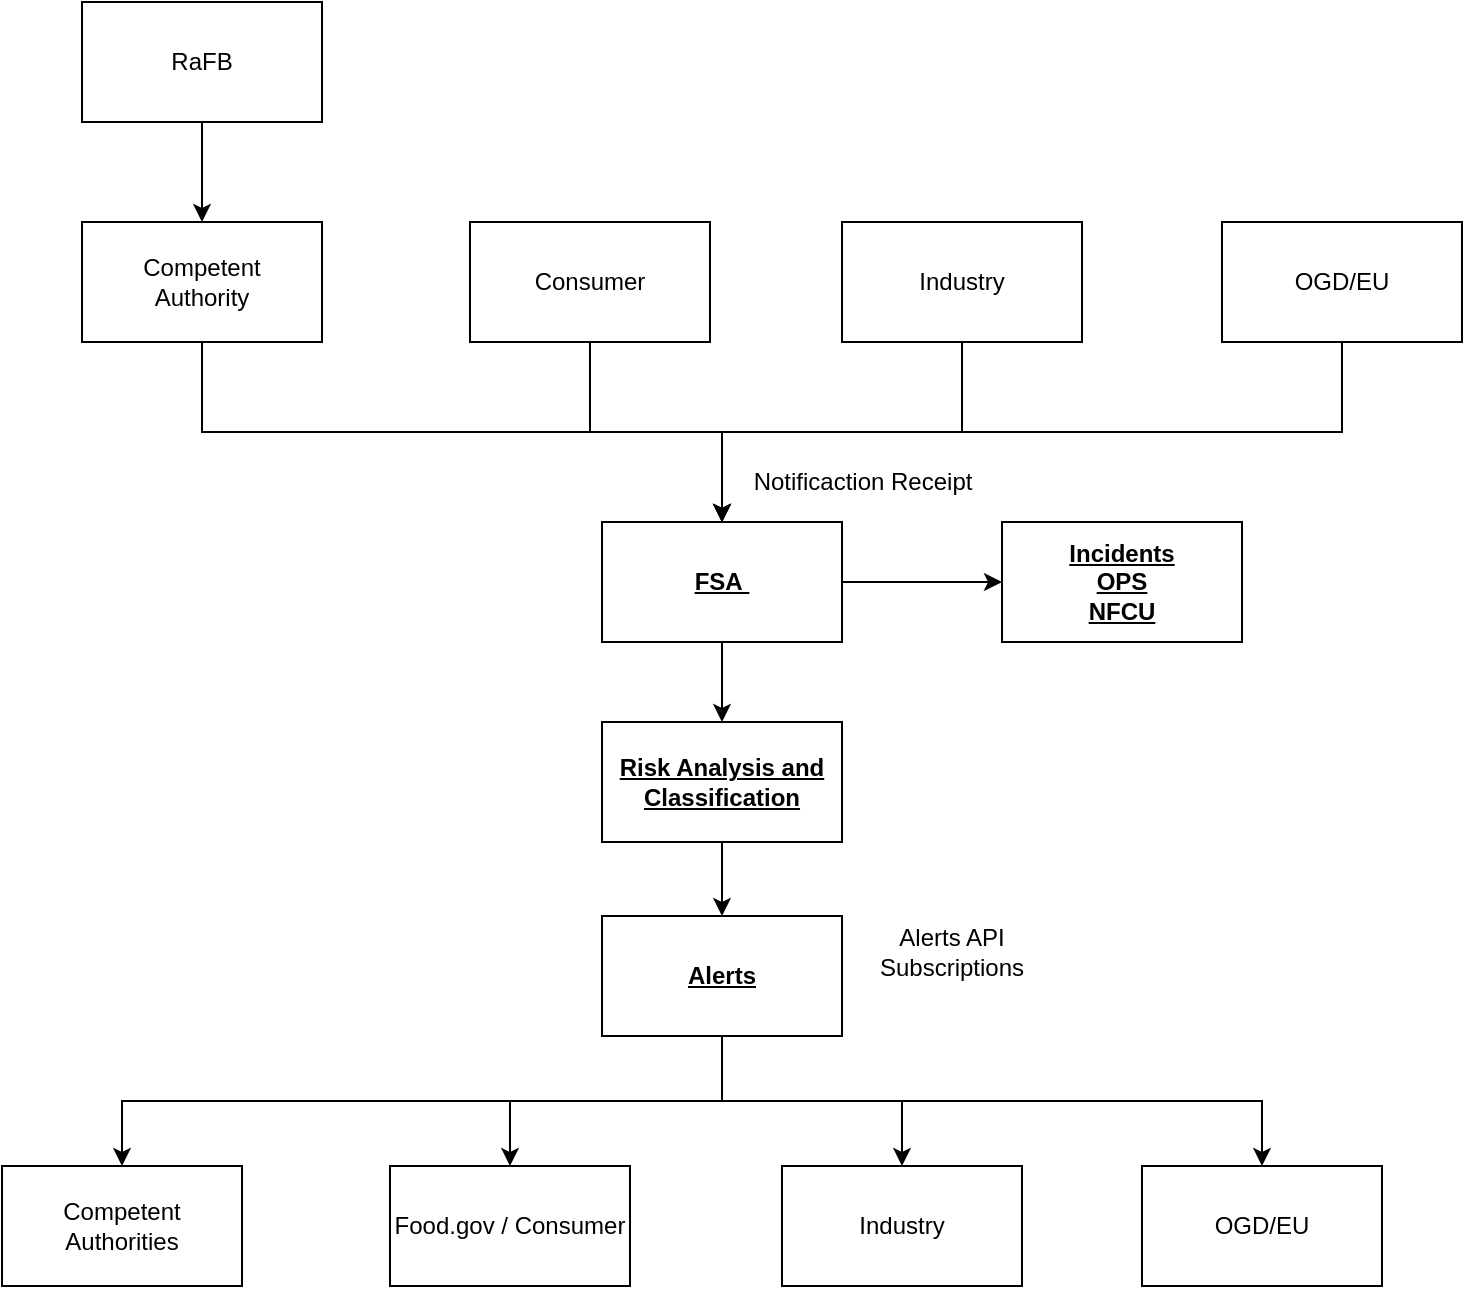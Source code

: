 <mxfile version="13.0.1" type="device"><diagram id="C5RBs43oDa-KdzZeNtuy" name="Page-1"><mxGraphModel dx="1327" dy="753" grid="1" gridSize="10" guides="1" tooltips="1" connect="1" arrows="1" fold="1" page="1" pageScale="1" pageWidth="827" pageHeight="1169" math="0" shadow="0"><root><mxCell id="WIyWlLk6GJQsqaUBKTNV-0"/><mxCell id="WIyWlLk6GJQsqaUBKTNV-1" parent="WIyWlLk6GJQsqaUBKTNV-0"/><mxCell id="Pu1pzdJHE1BC7NIVFddI-29" style="edgeStyle=orthogonalEdgeStyle;rounded=0;orthogonalLoop=1;jettySize=auto;html=1;exitX=0.5;exitY=1;exitDx=0;exitDy=0;entryX=0.5;entryY=0;entryDx=0;entryDy=0;" edge="1" parent="WIyWlLk6GJQsqaUBKTNV-1" source="8JdgNKyFn9PyIBuvd6aE-0" target="Pu1pzdJHE1BC7NIVFddI-14"><mxGeometry relative="1" as="geometry"/></mxCell><mxCell id="Pu1pzdJHE1BC7NIVFddI-41" value="" style="edgeStyle=orthogonalEdgeStyle;rounded=0;orthogonalLoop=1;jettySize=auto;html=1;" edge="1" parent="WIyWlLk6GJQsqaUBKTNV-1" source="8JdgNKyFn9PyIBuvd6aE-0" target="Pu1pzdJHE1BC7NIVFddI-40"><mxGeometry relative="1" as="geometry"/></mxCell><mxCell id="8JdgNKyFn9PyIBuvd6aE-0" value="&lt;b&gt;&lt;u&gt;FSA&amp;nbsp;&lt;/u&gt;&lt;/b&gt;" style="rounded=0;whiteSpace=wrap;html=1;" parent="WIyWlLk6GJQsqaUBKTNV-1" vertex="1"><mxGeometry x="360" y="360" width="120" height="60" as="geometry"/></mxCell><mxCell id="Pu1pzdJHE1BC7NIVFddI-40" value="&lt;b&gt;&lt;u&gt;Incidents&lt;br&gt;OPS&lt;br&gt;NFCU&lt;br&gt;&lt;/u&gt;&lt;/b&gt;" style="rounded=0;whiteSpace=wrap;html=1;" vertex="1" parent="WIyWlLk6GJQsqaUBKTNV-1"><mxGeometry x="560" y="360" width="120" height="60" as="geometry"/></mxCell><mxCell id="Pu1pzdJHE1BC7NIVFddI-13" style="edgeStyle=orthogonalEdgeStyle;rounded=0;orthogonalLoop=1;jettySize=auto;html=1;exitX=0.5;exitY=1;exitDx=0;exitDy=0;entryX=0.5;entryY=0;entryDx=0;entryDy=0;" edge="1" parent="WIyWlLk6GJQsqaUBKTNV-1" source="8JdgNKyFn9PyIBuvd6aE-5" target="8JdgNKyFn9PyIBuvd6aE-0"><mxGeometry relative="1" as="geometry"/></mxCell><mxCell id="8JdgNKyFn9PyIBuvd6aE-5" value="Competent&lt;br&gt;Authority" style="rounded=0;whiteSpace=wrap;html=1;" parent="WIyWlLk6GJQsqaUBKTNV-1" vertex="1"><mxGeometry x="100" y="210" width="120" height="60" as="geometry"/></mxCell><mxCell id="8JdgNKyFn9PyIBuvd6aE-25" style="edgeStyle=none;rounded=0;orthogonalLoop=1;jettySize=auto;html=1;entryX=1;entryY=0.5;entryDx=0;entryDy=0;" parent="WIyWlLk6GJQsqaUBKTNV-1" edge="1"><mxGeometry relative="1" as="geometry"><mxPoint x="560" y="495" as="sourcePoint"/><mxPoint x="560" y="495" as="targetPoint"/></mxGeometry></mxCell><mxCell id="Pu1pzdJHE1BC7NIVFddI-11" style="edgeStyle=orthogonalEdgeStyle;rounded=0;orthogonalLoop=1;jettySize=auto;html=1;exitX=0.5;exitY=1;exitDx=0;exitDy=0;" edge="1" parent="WIyWlLk6GJQsqaUBKTNV-1" source="Pu1pzdJHE1BC7NIVFddI-6" target="8JdgNKyFn9PyIBuvd6aE-5"><mxGeometry relative="1" as="geometry"/></mxCell><mxCell id="Pu1pzdJHE1BC7NIVFddI-6" value="RaFB" style="rounded=0;whiteSpace=wrap;html=1;" vertex="1" parent="WIyWlLk6GJQsqaUBKTNV-1"><mxGeometry x="100" y="100" width="120" height="60" as="geometry"/></mxCell><mxCell id="Pu1pzdJHE1BC7NIVFddI-10" style="edgeStyle=orthogonalEdgeStyle;rounded=0;orthogonalLoop=1;jettySize=auto;html=1;exitX=0.5;exitY=1;exitDx=0;exitDy=0;entryX=0.5;entryY=0;entryDx=0;entryDy=0;" edge="1" parent="WIyWlLk6GJQsqaUBKTNV-1" source="Pu1pzdJHE1BC7NIVFddI-7" target="8JdgNKyFn9PyIBuvd6aE-0"><mxGeometry relative="1" as="geometry"/></mxCell><mxCell id="Pu1pzdJHE1BC7NIVFddI-7" value="Consumer" style="rounded=0;whiteSpace=wrap;html=1;" vertex="1" parent="WIyWlLk6GJQsqaUBKTNV-1"><mxGeometry x="294" y="210" width="120" height="60" as="geometry"/></mxCell><mxCell id="Pu1pzdJHE1BC7NIVFddI-12" style="edgeStyle=orthogonalEdgeStyle;rounded=0;orthogonalLoop=1;jettySize=auto;html=1;exitX=0.5;exitY=1;exitDx=0;exitDy=0;entryX=0.5;entryY=0;entryDx=0;entryDy=0;" edge="1" parent="WIyWlLk6GJQsqaUBKTNV-1" source="Pu1pzdJHE1BC7NIVFddI-8" target="8JdgNKyFn9PyIBuvd6aE-0"><mxGeometry relative="1" as="geometry"/></mxCell><mxCell id="Pu1pzdJHE1BC7NIVFddI-8" value="OGD/EU" style="rounded=0;whiteSpace=wrap;html=1;" vertex="1" parent="WIyWlLk6GJQsqaUBKTNV-1"><mxGeometry x="670" y="210" width="120" height="60" as="geometry"/></mxCell><mxCell id="Pu1pzdJHE1BC7NIVFddI-30" style="edgeStyle=orthogonalEdgeStyle;rounded=0;orthogonalLoop=1;jettySize=auto;html=1;exitX=0.5;exitY=1;exitDx=0;exitDy=0;entryX=0.5;entryY=0;entryDx=0;entryDy=0;" edge="1" parent="WIyWlLk6GJQsqaUBKTNV-1" source="Pu1pzdJHE1BC7NIVFddI-14" target="Pu1pzdJHE1BC7NIVFddI-15"><mxGeometry relative="1" as="geometry"/></mxCell><mxCell id="Pu1pzdJHE1BC7NIVFddI-14" value="&lt;b&gt;&lt;u&gt;Risk Analysis and Classification&lt;/u&gt;&lt;/b&gt;" style="rounded=0;whiteSpace=wrap;html=1;" vertex="1" parent="WIyWlLk6GJQsqaUBKTNV-1"><mxGeometry x="360" y="460" width="120" height="60" as="geometry"/></mxCell><mxCell id="Pu1pzdJHE1BC7NIVFddI-25" style="edgeStyle=orthogonalEdgeStyle;rounded=0;orthogonalLoop=1;jettySize=auto;html=1;exitX=0.5;exitY=1;exitDx=0;exitDy=0;entryX=0.5;entryY=0;entryDx=0;entryDy=0;" edge="1" parent="WIyWlLk6GJQsqaUBKTNV-1" source="Pu1pzdJHE1BC7NIVFddI-15" target="Pu1pzdJHE1BC7NIVFddI-20"><mxGeometry relative="1" as="geometry"/></mxCell><mxCell id="Pu1pzdJHE1BC7NIVFddI-26" style="edgeStyle=orthogonalEdgeStyle;rounded=0;orthogonalLoop=1;jettySize=auto;html=1;exitX=0.5;exitY=1;exitDx=0;exitDy=0;entryX=0.5;entryY=0;entryDx=0;entryDy=0;" edge="1" parent="WIyWlLk6GJQsqaUBKTNV-1" source="Pu1pzdJHE1BC7NIVFddI-15" target="Pu1pzdJHE1BC7NIVFddI-17"><mxGeometry relative="1" as="geometry"/></mxCell><mxCell id="Pu1pzdJHE1BC7NIVFddI-27" style="edgeStyle=orthogonalEdgeStyle;rounded=0;orthogonalLoop=1;jettySize=auto;html=1;exitX=0.5;exitY=1;exitDx=0;exitDy=0;entryX=0.5;entryY=0;entryDx=0;entryDy=0;" edge="1" parent="WIyWlLk6GJQsqaUBKTNV-1" source="Pu1pzdJHE1BC7NIVFddI-15" target="Pu1pzdJHE1BC7NIVFddI-18"><mxGeometry relative="1" as="geometry"/></mxCell><mxCell id="Pu1pzdJHE1BC7NIVFddI-28" style="edgeStyle=orthogonalEdgeStyle;rounded=0;orthogonalLoop=1;jettySize=auto;html=1;exitX=0.5;exitY=1;exitDx=0;exitDy=0;entryX=0.5;entryY=0;entryDx=0;entryDy=0;" edge="1" parent="WIyWlLk6GJQsqaUBKTNV-1" source="Pu1pzdJHE1BC7NIVFddI-15" target="Pu1pzdJHE1BC7NIVFddI-16"><mxGeometry relative="1" as="geometry"/></mxCell><mxCell id="Pu1pzdJHE1BC7NIVFddI-15" value="&lt;b&gt;&lt;u&gt;Alerts&lt;/u&gt;&lt;/b&gt;" style="rounded=0;whiteSpace=wrap;html=1;" vertex="1" parent="WIyWlLk6GJQsqaUBKTNV-1"><mxGeometry x="360" y="557" width="120" height="60" as="geometry"/></mxCell><mxCell id="Pu1pzdJHE1BC7NIVFddI-16" value="Competent&lt;br&gt;Authorities" style="rounded=0;whiteSpace=wrap;html=1;" vertex="1" parent="WIyWlLk6GJQsqaUBKTNV-1"><mxGeometry x="60" y="682" width="120" height="60" as="geometry"/></mxCell><mxCell id="Pu1pzdJHE1BC7NIVFddI-17" value="Industry" style="rounded=0;whiteSpace=wrap;html=1;" vertex="1" parent="WIyWlLk6GJQsqaUBKTNV-1"><mxGeometry x="450" y="682" width="120" height="60" as="geometry"/></mxCell><mxCell id="Pu1pzdJHE1BC7NIVFddI-18" value="Food.gov / Consumer" style="rounded=0;whiteSpace=wrap;html=1;" vertex="1" parent="WIyWlLk6GJQsqaUBKTNV-1"><mxGeometry x="254" y="682" width="120" height="60" as="geometry"/></mxCell><mxCell id="Pu1pzdJHE1BC7NIVFddI-20" value="OGD/EU" style="rounded=0;whiteSpace=wrap;html=1;" vertex="1" parent="WIyWlLk6GJQsqaUBKTNV-1"><mxGeometry x="630" y="682" width="120" height="60" as="geometry"/></mxCell><mxCell id="Pu1pzdJHE1BC7NIVFddI-33" style="edgeStyle=orthogonalEdgeStyle;rounded=0;orthogonalLoop=1;jettySize=auto;html=1;exitX=0.5;exitY=1;exitDx=0;exitDy=0;entryX=0.5;entryY=0;entryDx=0;entryDy=0;" edge="1" parent="WIyWlLk6GJQsqaUBKTNV-1" source="Pu1pzdJHE1BC7NIVFddI-32" target="8JdgNKyFn9PyIBuvd6aE-0"><mxGeometry relative="1" as="geometry"/></mxCell><mxCell id="Pu1pzdJHE1BC7NIVFddI-32" value="Industry" style="rounded=0;whiteSpace=wrap;html=1;" vertex="1" parent="WIyWlLk6GJQsqaUBKTNV-1"><mxGeometry x="480" y="210" width="120" height="60" as="geometry"/></mxCell><mxCell id="Pu1pzdJHE1BC7NIVFddI-37" value="Notificaction Receipt" style="text;html=1;align=center;verticalAlign=middle;resizable=0;points=[];autosize=1;" vertex="1" parent="WIyWlLk6GJQsqaUBKTNV-1"><mxGeometry x="430" y="330" width="120" height="20" as="geometry"/></mxCell><mxCell id="Pu1pzdJHE1BC7NIVFddI-38" value="Alerts API Subscriptions" style="text;html=1;strokeColor=none;fillColor=none;align=center;verticalAlign=middle;whiteSpace=wrap;rounded=0;" vertex="1" parent="WIyWlLk6GJQsqaUBKTNV-1"><mxGeometry x="490" y="565" width="90" height="20" as="geometry"/></mxCell></root></mxGraphModel></diagram></mxfile>